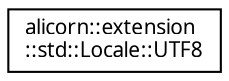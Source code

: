 digraph "Иерархия классов. Графический вид."
{
 // INTERACTIVE_SVG=YES
  edge [fontname="Verdana",fontsize="10",labelfontname="Verdana",labelfontsize="10"];
  node [fontname="Verdana",fontsize="10",shape=record];
  rankdir="LR";
  Node1 [label="alicorn::extension\l::std::Locale::UTF8",height=0.2,width=0.4,color="black", fillcolor="white", style="filled",URL="$a00141.html",tooltip="Преобразование в/из UTF8. "];
}
